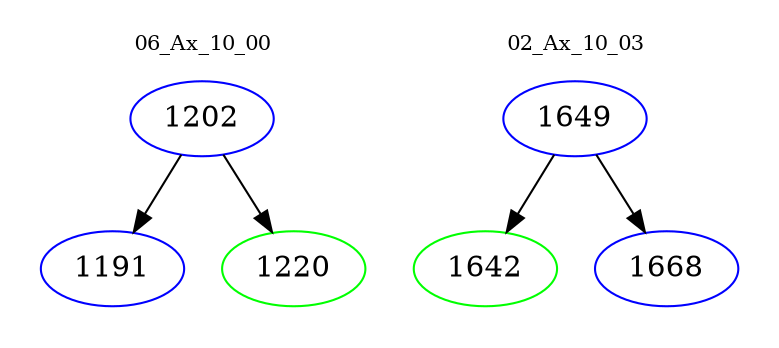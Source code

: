 digraph{
subgraph cluster_0 {
color = white
label = "06_Ax_10_00";
fontsize=10;
T0_1202 [label="1202", color="blue"]
T0_1202 -> T0_1191 [color="black"]
T0_1191 [label="1191", color="blue"]
T0_1202 -> T0_1220 [color="black"]
T0_1220 [label="1220", color="green"]
}
subgraph cluster_1 {
color = white
label = "02_Ax_10_03";
fontsize=10;
T1_1649 [label="1649", color="blue"]
T1_1649 -> T1_1642 [color="black"]
T1_1642 [label="1642", color="green"]
T1_1649 -> T1_1668 [color="black"]
T1_1668 [label="1668", color="blue"]
}
}
